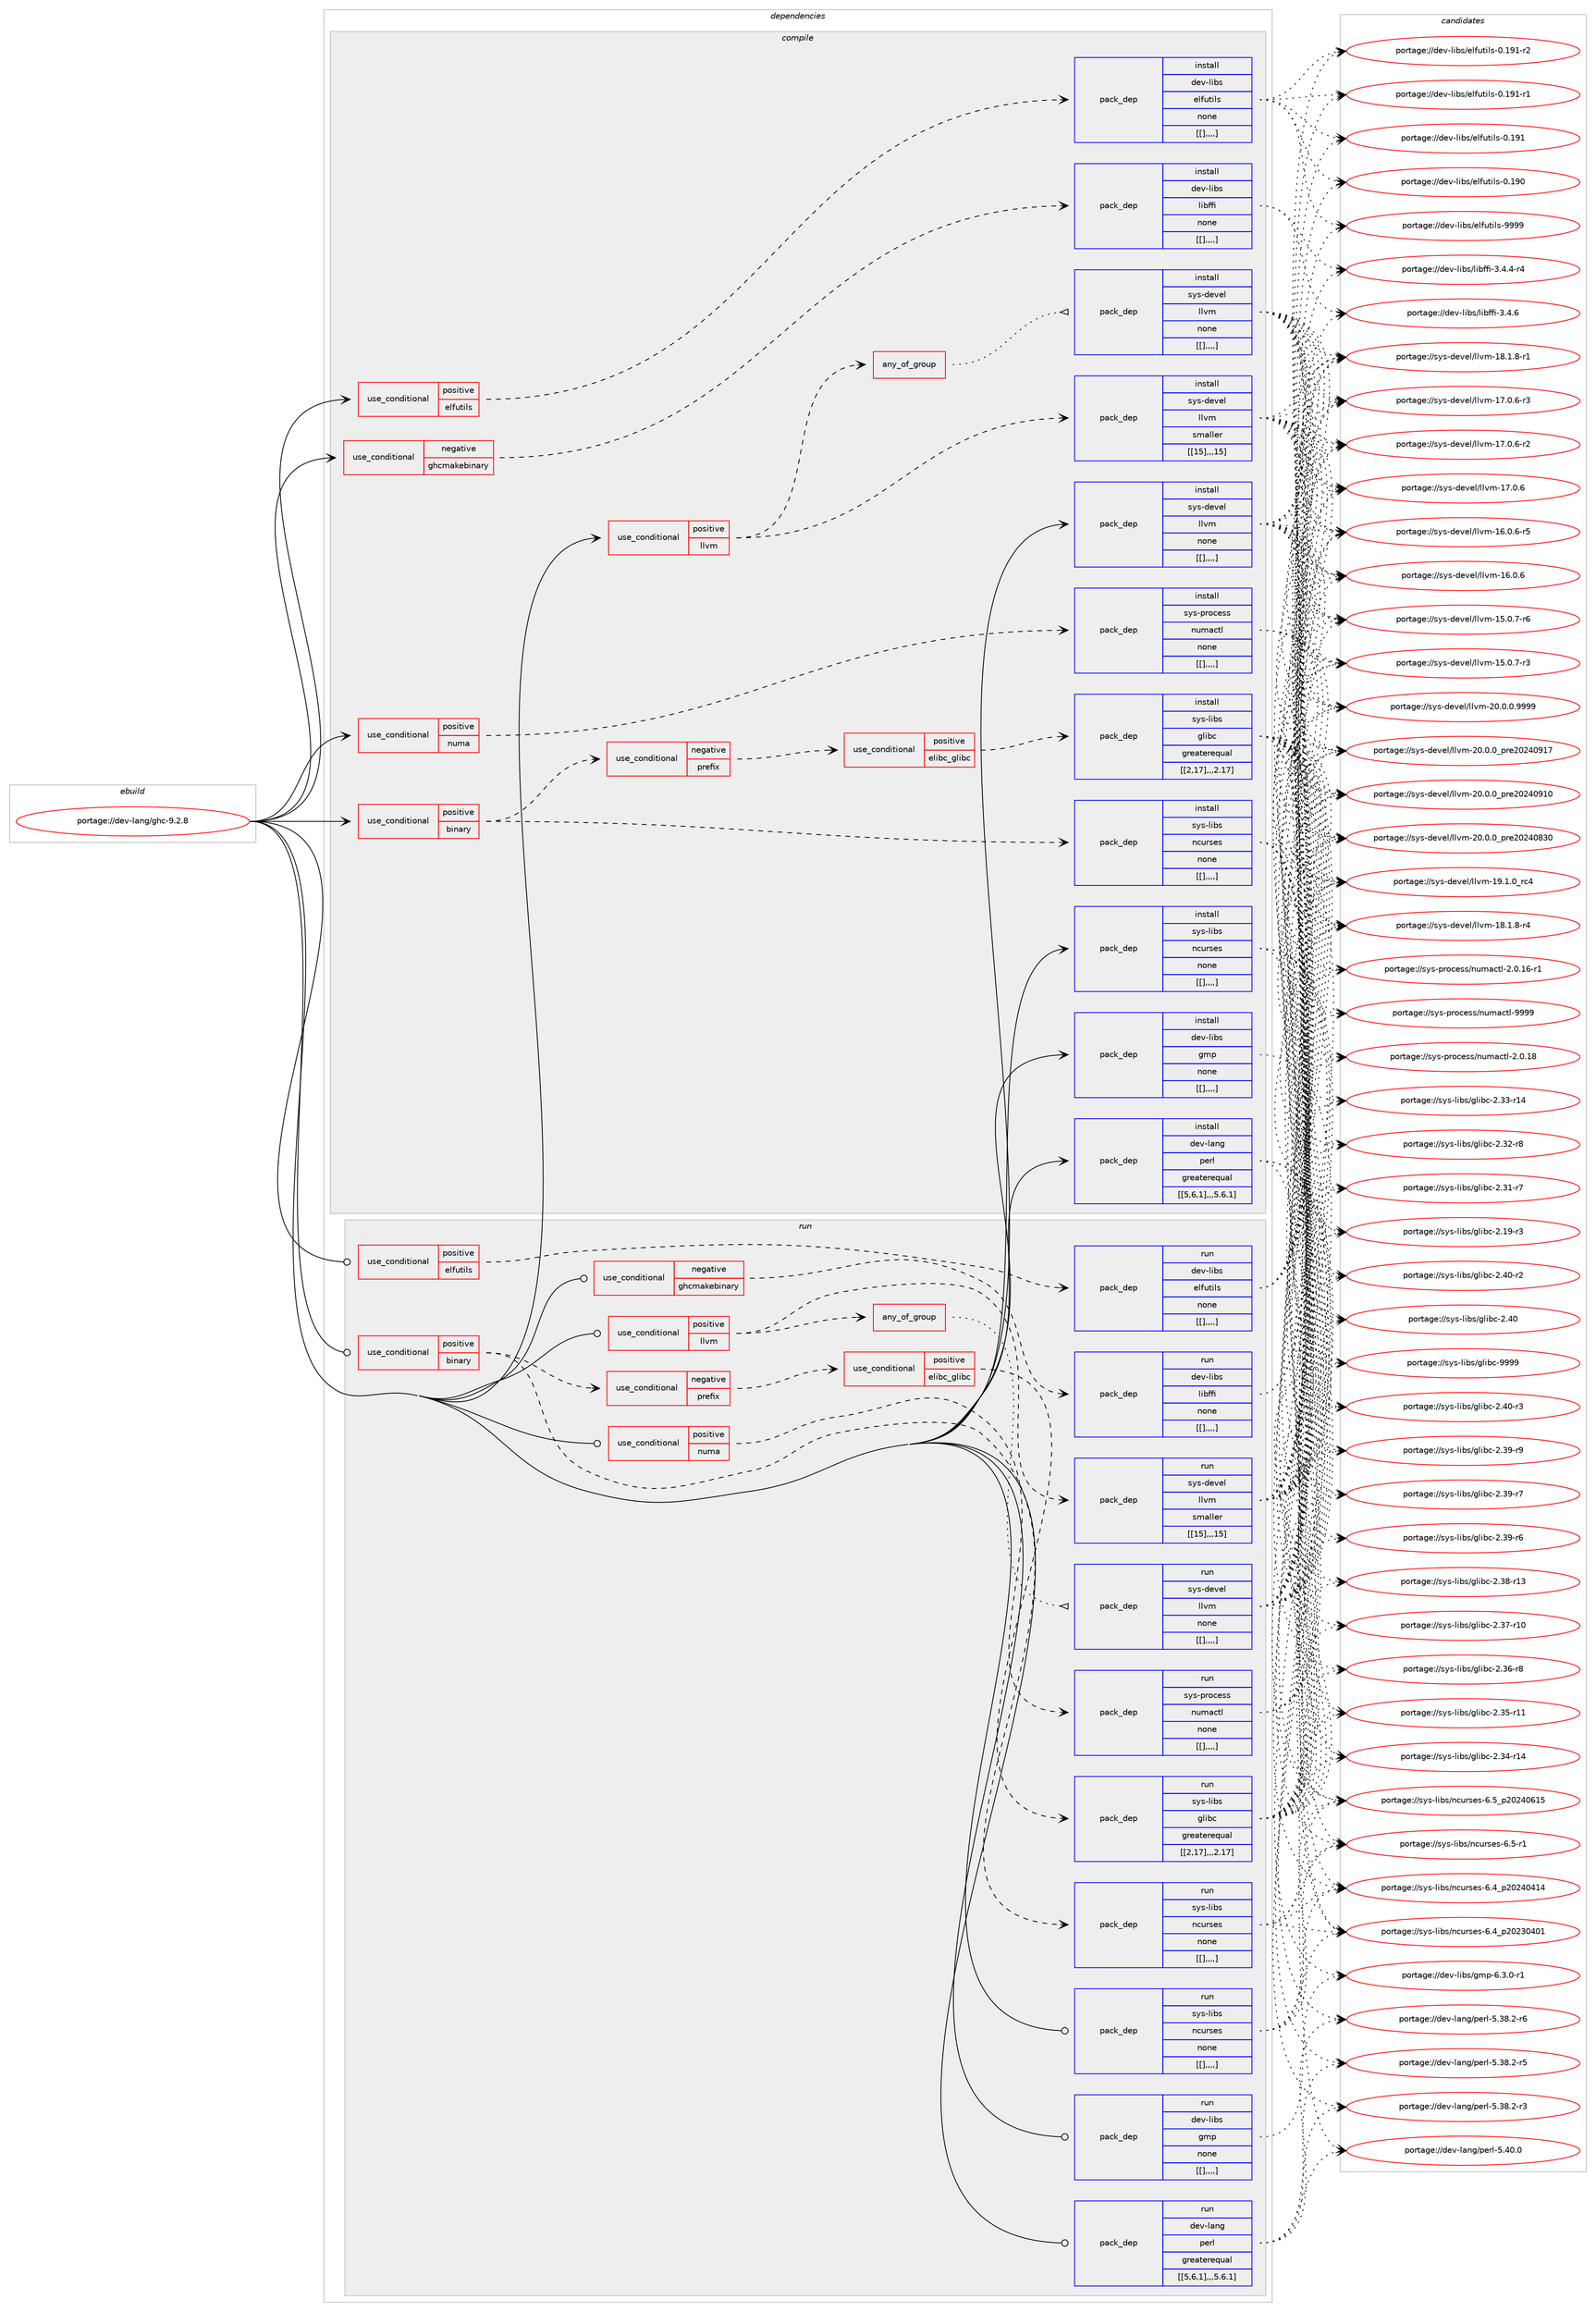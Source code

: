 digraph prolog {

# *************
# Graph options
# *************

newrank=true;
concentrate=true;
compound=true;
graph [rankdir=LR,fontname=Helvetica,fontsize=10,ranksep=1.5];#, ranksep=2.5, nodesep=0.2];
edge  [arrowhead=vee];
node  [fontname=Helvetica,fontsize=10];

# **********
# The ebuild
# **********

subgraph cluster_leftcol {
color=gray;
label=<<i>ebuild</i>>;
id [label="portage://dev-lang/ghc-9.2.8", color=red, width=4, href="../dev-lang/ghc-9.2.8.svg"];
}

# ****************
# The dependencies
# ****************

subgraph cluster_midcol {
color=gray;
label=<<i>dependencies</i>>;
subgraph cluster_compile {
fillcolor="#eeeeee";
style=filled;
label=<<i>compile</i>>;
subgraph cond23325 {
dependency99488 [label=<<TABLE BORDER="0" CELLBORDER="1" CELLSPACING="0" CELLPADDING="4"><TR><TD ROWSPAN="3" CELLPADDING="10">use_conditional</TD></TR><TR><TD>negative</TD></TR><TR><TD>ghcmakebinary</TD></TR></TABLE>>, shape=none, color=red];
subgraph pack75105 {
dependency99489 [label=<<TABLE BORDER="0" CELLBORDER="1" CELLSPACING="0" CELLPADDING="4" WIDTH="220"><TR><TD ROWSPAN="6" CELLPADDING="30">pack_dep</TD></TR><TR><TD WIDTH="110">install</TD></TR><TR><TD>dev-libs</TD></TR><TR><TD>libffi</TD></TR><TR><TD>none</TD></TR><TR><TD>[[],,,,]</TD></TR></TABLE>>, shape=none, color=blue];
}
dependency99488:e -> dependency99489:w [weight=20,style="dashed",arrowhead="vee"];
}
id:e -> dependency99488:w [weight=20,style="solid",arrowhead="vee"];
subgraph cond23326 {
dependency99490 [label=<<TABLE BORDER="0" CELLBORDER="1" CELLSPACING="0" CELLPADDING="4"><TR><TD ROWSPAN="3" CELLPADDING="10">use_conditional</TD></TR><TR><TD>positive</TD></TR><TR><TD>binary</TD></TR></TABLE>>, shape=none, color=red];
subgraph cond23327 {
dependency99491 [label=<<TABLE BORDER="0" CELLBORDER="1" CELLSPACING="0" CELLPADDING="4"><TR><TD ROWSPAN="3" CELLPADDING="10">use_conditional</TD></TR><TR><TD>negative</TD></TR><TR><TD>prefix</TD></TR></TABLE>>, shape=none, color=red];
subgraph cond23328 {
dependency99492 [label=<<TABLE BORDER="0" CELLBORDER="1" CELLSPACING="0" CELLPADDING="4"><TR><TD ROWSPAN="3" CELLPADDING="10">use_conditional</TD></TR><TR><TD>positive</TD></TR><TR><TD>elibc_glibc</TD></TR></TABLE>>, shape=none, color=red];
subgraph pack75106 {
dependency99493 [label=<<TABLE BORDER="0" CELLBORDER="1" CELLSPACING="0" CELLPADDING="4" WIDTH="220"><TR><TD ROWSPAN="6" CELLPADDING="30">pack_dep</TD></TR><TR><TD WIDTH="110">install</TD></TR><TR><TD>sys-libs</TD></TR><TR><TD>glibc</TD></TR><TR><TD>greaterequal</TD></TR><TR><TD>[[2,17],,,2.17]</TD></TR></TABLE>>, shape=none, color=blue];
}
dependency99492:e -> dependency99493:w [weight=20,style="dashed",arrowhead="vee"];
}
dependency99491:e -> dependency99492:w [weight=20,style="dashed",arrowhead="vee"];
}
dependency99490:e -> dependency99491:w [weight=20,style="dashed",arrowhead="vee"];
subgraph pack75107 {
dependency99494 [label=<<TABLE BORDER="0" CELLBORDER="1" CELLSPACING="0" CELLPADDING="4" WIDTH="220"><TR><TD ROWSPAN="6" CELLPADDING="30">pack_dep</TD></TR><TR><TD WIDTH="110">install</TD></TR><TR><TD>sys-libs</TD></TR><TR><TD>ncurses</TD></TR><TR><TD>none</TD></TR><TR><TD>[[],,,,]</TD></TR></TABLE>>, shape=none, color=blue];
}
dependency99490:e -> dependency99494:w [weight=20,style="dashed",arrowhead="vee"];
}
id:e -> dependency99490:w [weight=20,style="solid",arrowhead="vee"];
subgraph cond23329 {
dependency99495 [label=<<TABLE BORDER="0" CELLBORDER="1" CELLSPACING="0" CELLPADDING="4"><TR><TD ROWSPAN="3" CELLPADDING="10">use_conditional</TD></TR><TR><TD>positive</TD></TR><TR><TD>elfutils</TD></TR></TABLE>>, shape=none, color=red];
subgraph pack75108 {
dependency99496 [label=<<TABLE BORDER="0" CELLBORDER="1" CELLSPACING="0" CELLPADDING="4" WIDTH="220"><TR><TD ROWSPAN="6" CELLPADDING="30">pack_dep</TD></TR><TR><TD WIDTH="110">install</TD></TR><TR><TD>dev-libs</TD></TR><TR><TD>elfutils</TD></TR><TR><TD>none</TD></TR><TR><TD>[[],,,,]</TD></TR></TABLE>>, shape=none, color=blue];
}
dependency99495:e -> dependency99496:w [weight=20,style="dashed",arrowhead="vee"];
}
id:e -> dependency99495:w [weight=20,style="solid",arrowhead="vee"];
subgraph cond23330 {
dependency99497 [label=<<TABLE BORDER="0" CELLBORDER="1" CELLSPACING="0" CELLPADDING="4"><TR><TD ROWSPAN="3" CELLPADDING="10">use_conditional</TD></TR><TR><TD>positive</TD></TR><TR><TD>llvm</TD></TR></TABLE>>, shape=none, color=red];
subgraph pack75109 {
dependency99498 [label=<<TABLE BORDER="0" CELLBORDER="1" CELLSPACING="0" CELLPADDING="4" WIDTH="220"><TR><TD ROWSPAN="6" CELLPADDING="30">pack_dep</TD></TR><TR><TD WIDTH="110">install</TD></TR><TR><TD>sys-devel</TD></TR><TR><TD>llvm</TD></TR><TR><TD>smaller</TD></TR><TR><TD>[[15],,,15]</TD></TR></TABLE>>, shape=none, color=blue];
}
dependency99497:e -> dependency99498:w [weight=20,style="dashed",arrowhead="vee"];
subgraph any932 {
dependency99499 [label=<<TABLE BORDER="0" CELLBORDER="1" CELLSPACING="0" CELLPADDING="4"><TR><TD CELLPADDING="10">any_of_group</TD></TR></TABLE>>, shape=none, color=red];subgraph pack75110 {
dependency99500 [label=<<TABLE BORDER="0" CELLBORDER="1" CELLSPACING="0" CELLPADDING="4" WIDTH="220"><TR><TD ROWSPAN="6" CELLPADDING="30">pack_dep</TD></TR><TR><TD WIDTH="110">install</TD></TR><TR><TD>sys-devel</TD></TR><TR><TD>llvm</TD></TR><TR><TD>none</TD></TR><TR><TD>[[],,,,]</TD></TR></TABLE>>, shape=none, color=blue];
}
dependency99499:e -> dependency99500:w [weight=20,style="dotted",arrowhead="oinv"];
}
dependency99497:e -> dependency99499:w [weight=20,style="dashed",arrowhead="vee"];
}
id:e -> dependency99497:w [weight=20,style="solid",arrowhead="vee"];
subgraph cond23331 {
dependency99501 [label=<<TABLE BORDER="0" CELLBORDER="1" CELLSPACING="0" CELLPADDING="4"><TR><TD ROWSPAN="3" CELLPADDING="10">use_conditional</TD></TR><TR><TD>positive</TD></TR><TR><TD>numa</TD></TR></TABLE>>, shape=none, color=red];
subgraph pack75111 {
dependency99502 [label=<<TABLE BORDER="0" CELLBORDER="1" CELLSPACING="0" CELLPADDING="4" WIDTH="220"><TR><TD ROWSPAN="6" CELLPADDING="30">pack_dep</TD></TR><TR><TD WIDTH="110">install</TD></TR><TR><TD>sys-process</TD></TR><TR><TD>numactl</TD></TR><TR><TD>none</TD></TR><TR><TD>[[],,,,]</TD></TR></TABLE>>, shape=none, color=blue];
}
dependency99501:e -> dependency99502:w [weight=20,style="dashed",arrowhead="vee"];
}
id:e -> dependency99501:w [weight=20,style="solid",arrowhead="vee"];
subgraph pack75112 {
dependency99503 [label=<<TABLE BORDER="0" CELLBORDER="1" CELLSPACING="0" CELLPADDING="4" WIDTH="220"><TR><TD ROWSPAN="6" CELLPADDING="30">pack_dep</TD></TR><TR><TD WIDTH="110">install</TD></TR><TR><TD>dev-lang</TD></TR><TR><TD>perl</TD></TR><TR><TD>greaterequal</TD></TR><TR><TD>[[5,6,1],,,5.6.1]</TD></TR></TABLE>>, shape=none, color=blue];
}
id:e -> dependency99503:w [weight=20,style="solid",arrowhead="vee"];
subgraph pack75113 {
dependency99504 [label=<<TABLE BORDER="0" CELLBORDER="1" CELLSPACING="0" CELLPADDING="4" WIDTH="220"><TR><TD ROWSPAN="6" CELLPADDING="30">pack_dep</TD></TR><TR><TD WIDTH="110">install</TD></TR><TR><TD>dev-libs</TD></TR><TR><TD>gmp</TD></TR><TR><TD>none</TD></TR><TR><TD>[[],,,,]</TD></TR></TABLE>>, shape=none, color=blue];
}
id:e -> dependency99504:w [weight=20,style="solid",arrowhead="vee"];
subgraph pack75114 {
dependency99505 [label=<<TABLE BORDER="0" CELLBORDER="1" CELLSPACING="0" CELLPADDING="4" WIDTH="220"><TR><TD ROWSPAN="6" CELLPADDING="30">pack_dep</TD></TR><TR><TD WIDTH="110">install</TD></TR><TR><TD>sys-libs</TD></TR><TR><TD>ncurses</TD></TR><TR><TD>none</TD></TR><TR><TD>[[],,,,]</TD></TR></TABLE>>, shape=none, color=blue];
}
id:e -> dependency99505:w [weight=20,style="solid",arrowhead="vee"];
subgraph pack75115 {
dependency99506 [label=<<TABLE BORDER="0" CELLBORDER="1" CELLSPACING="0" CELLPADDING="4" WIDTH="220"><TR><TD ROWSPAN="6" CELLPADDING="30">pack_dep</TD></TR><TR><TD WIDTH="110">install</TD></TR><TR><TD>sys-devel</TD></TR><TR><TD>llvm</TD></TR><TR><TD>none</TD></TR><TR><TD>[[],,,,]</TD></TR></TABLE>>, shape=none, color=blue];
}
id:e -> dependency99506:w [weight=20,style="solid",arrowhead="vee"];
}
subgraph cluster_compileandrun {
fillcolor="#eeeeee";
style=filled;
label=<<i>compile and run</i>>;
}
subgraph cluster_run {
fillcolor="#eeeeee";
style=filled;
label=<<i>run</i>>;
subgraph cond23332 {
dependency99507 [label=<<TABLE BORDER="0" CELLBORDER="1" CELLSPACING="0" CELLPADDING="4"><TR><TD ROWSPAN="3" CELLPADDING="10">use_conditional</TD></TR><TR><TD>negative</TD></TR><TR><TD>ghcmakebinary</TD></TR></TABLE>>, shape=none, color=red];
subgraph pack75116 {
dependency99508 [label=<<TABLE BORDER="0" CELLBORDER="1" CELLSPACING="0" CELLPADDING="4" WIDTH="220"><TR><TD ROWSPAN="6" CELLPADDING="30">pack_dep</TD></TR><TR><TD WIDTH="110">run</TD></TR><TR><TD>dev-libs</TD></TR><TR><TD>libffi</TD></TR><TR><TD>none</TD></TR><TR><TD>[[],,,,]</TD></TR></TABLE>>, shape=none, color=blue];
}
dependency99507:e -> dependency99508:w [weight=20,style="dashed",arrowhead="vee"];
}
id:e -> dependency99507:w [weight=20,style="solid",arrowhead="odot"];
subgraph cond23333 {
dependency99509 [label=<<TABLE BORDER="0" CELLBORDER="1" CELLSPACING="0" CELLPADDING="4"><TR><TD ROWSPAN="3" CELLPADDING="10">use_conditional</TD></TR><TR><TD>positive</TD></TR><TR><TD>binary</TD></TR></TABLE>>, shape=none, color=red];
subgraph cond23334 {
dependency99510 [label=<<TABLE BORDER="0" CELLBORDER="1" CELLSPACING="0" CELLPADDING="4"><TR><TD ROWSPAN="3" CELLPADDING="10">use_conditional</TD></TR><TR><TD>negative</TD></TR><TR><TD>prefix</TD></TR></TABLE>>, shape=none, color=red];
subgraph cond23335 {
dependency99511 [label=<<TABLE BORDER="0" CELLBORDER="1" CELLSPACING="0" CELLPADDING="4"><TR><TD ROWSPAN="3" CELLPADDING="10">use_conditional</TD></TR><TR><TD>positive</TD></TR><TR><TD>elibc_glibc</TD></TR></TABLE>>, shape=none, color=red];
subgraph pack75117 {
dependency99512 [label=<<TABLE BORDER="0" CELLBORDER="1" CELLSPACING="0" CELLPADDING="4" WIDTH="220"><TR><TD ROWSPAN="6" CELLPADDING="30">pack_dep</TD></TR><TR><TD WIDTH="110">run</TD></TR><TR><TD>sys-libs</TD></TR><TR><TD>glibc</TD></TR><TR><TD>greaterequal</TD></TR><TR><TD>[[2,17],,,2.17]</TD></TR></TABLE>>, shape=none, color=blue];
}
dependency99511:e -> dependency99512:w [weight=20,style="dashed",arrowhead="vee"];
}
dependency99510:e -> dependency99511:w [weight=20,style="dashed",arrowhead="vee"];
}
dependency99509:e -> dependency99510:w [weight=20,style="dashed",arrowhead="vee"];
subgraph pack75118 {
dependency99513 [label=<<TABLE BORDER="0" CELLBORDER="1" CELLSPACING="0" CELLPADDING="4" WIDTH="220"><TR><TD ROWSPAN="6" CELLPADDING="30">pack_dep</TD></TR><TR><TD WIDTH="110">run</TD></TR><TR><TD>sys-libs</TD></TR><TR><TD>ncurses</TD></TR><TR><TD>none</TD></TR><TR><TD>[[],,,,]</TD></TR></TABLE>>, shape=none, color=blue];
}
dependency99509:e -> dependency99513:w [weight=20,style="dashed",arrowhead="vee"];
}
id:e -> dependency99509:w [weight=20,style="solid",arrowhead="odot"];
subgraph cond23336 {
dependency99514 [label=<<TABLE BORDER="0" CELLBORDER="1" CELLSPACING="0" CELLPADDING="4"><TR><TD ROWSPAN="3" CELLPADDING="10">use_conditional</TD></TR><TR><TD>positive</TD></TR><TR><TD>elfutils</TD></TR></TABLE>>, shape=none, color=red];
subgraph pack75119 {
dependency99515 [label=<<TABLE BORDER="0" CELLBORDER="1" CELLSPACING="0" CELLPADDING="4" WIDTH="220"><TR><TD ROWSPAN="6" CELLPADDING="30">pack_dep</TD></TR><TR><TD WIDTH="110">run</TD></TR><TR><TD>dev-libs</TD></TR><TR><TD>elfutils</TD></TR><TR><TD>none</TD></TR><TR><TD>[[],,,,]</TD></TR></TABLE>>, shape=none, color=blue];
}
dependency99514:e -> dependency99515:w [weight=20,style="dashed",arrowhead="vee"];
}
id:e -> dependency99514:w [weight=20,style="solid",arrowhead="odot"];
subgraph cond23337 {
dependency99516 [label=<<TABLE BORDER="0" CELLBORDER="1" CELLSPACING="0" CELLPADDING="4"><TR><TD ROWSPAN="3" CELLPADDING="10">use_conditional</TD></TR><TR><TD>positive</TD></TR><TR><TD>llvm</TD></TR></TABLE>>, shape=none, color=red];
subgraph pack75120 {
dependency99517 [label=<<TABLE BORDER="0" CELLBORDER="1" CELLSPACING="0" CELLPADDING="4" WIDTH="220"><TR><TD ROWSPAN="6" CELLPADDING="30">pack_dep</TD></TR><TR><TD WIDTH="110">run</TD></TR><TR><TD>sys-devel</TD></TR><TR><TD>llvm</TD></TR><TR><TD>smaller</TD></TR><TR><TD>[[15],,,15]</TD></TR></TABLE>>, shape=none, color=blue];
}
dependency99516:e -> dependency99517:w [weight=20,style="dashed",arrowhead="vee"];
subgraph any933 {
dependency99518 [label=<<TABLE BORDER="0" CELLBORDER="1" CELLSPACING="0" CELLPADDING="4"><TR><TD CELLPADDING="10">any_of_group</TD></TR></TABLE>>, shape=none, color=red];subgraph pack75121 {
dependency99519 [label=<<TABLE BORDER="0" CELLBORDER="1" CELLSPACING="0" CELLPADDING="4" WIDTH="220"><TR><TD ROWSPAN="6" CELLPADDING="30">pack_dep</TD></TR><TR><TD WIDTH="110">run</TD></TR><TR><TD>sys-devel</TD></TR><TR><TD>llvm</TD></TR><TR><TD>none</TD></TR><TR><TD>[[],,,,]</TD></TR></TABLE>>, shape=none, color=blue];
}
dependency99518:e -> dependency99519:w [weight=20,style="dotted",arrowhead="oinv"];
}
dependency99516:e -> dependency99518:w [weight=20,style="dashed",arrowhead="vee"];
}
id:e -> dependency99516:w [weight=20,style="solid",arrowhead="odot"];
subgraph cond23338 {
dependency99520 [label=<<TABLE BORDER="0" CELLBORDER="1" CELLSPACING="0" CELLPADDING="4"><TR><TD ROWSPAN="3" CELLPADDING="10">use_conditional</TD></TR><TR><TD>positive</TD></TR><TR><TD>numa</TD></TR></TABLE>>, shape=none, color=red];
subgraph pack75122 {
dependency99521 [label=<<TABLE BORDER="0" CELLBORDER="1" CELLSPACING="0" CELLPADDING="4" WIDTH="220"><TR><TD ROWSPAN="6" CELLPADDING="30">pack_dep</TD></TR><TR><TD WIDTH="110">run</TD></TR><TR><TD>sys-process</TD></TR><TR><TD>numactl</TD></TR><TR><TD>none</TD></TR><TR><TD>[[],,,,]</TD></TR></TABLE>>, shape=none, color=blue];
}
dependency99520:e -> dependency99521:w [weight=20,style="dashed",arrowhead="vee"];
}
id:e -> dependency99520:w [weight=20,style="solid",arrowhead="odot"];
subgraph pack75123 {
dependency99522 [label=<<TABLE BORDER="0" CELLBORDER="1" CELLSPACING="0" CELLPADDING="4" WIDTH="220"><TR><TD ROWSPAN="6" CELLPADDING="30">pack_dep</TD></TR><TR><TD WIDTH="110">run</TD></TR><TR><TD>dev-lang</TD></TR><TR><TD>perl</TD></TR><TR><TD>greaterequal</TD></TR><TR><TD>[[5,6,1],,,5.6.1]</TD></TR></TABLE>>, shape=none, color=blue];
}
id:e -> dependency99522:w [weight=20,style="solid",arrowhead="odot"];
subgraph pack75124 {
dependency99523 [label=<<TABLE BORDER="0" CELLBORDER="1" CELLSPACING="0" CELLPADDING="4" WIDTH="220"><TR><TD ROWSPAN="6" CELLPADDING="30">pack_dep</TD></TR><TR><TD WIDTH="110">run</TD></TR><TR><TD>dev-libs</TD></TR><TR><TD>gmp</TD></TR><TR><TD>none</TD></TR><TR><TD>[[],,,,]</TD></TR></TABLE>>, shape=none, color=blue];
}
id:e -> dependency99523:w [weight=20,style="solid",arrowhead="odot"];
subgraph pack75125 {
dependency99524 [label=<<TABLE BORDER="0" CELLBORDER="1" CELLSPACING="0" CELLPADDING="4" WIDTH="220"><TR><TD ROWSPAN="6" CELLPADDING="30">pack_dep</TD></TR><TR><TD WIDTH="110">run</TD></TR><TR><TD>sys-libs</TD></TR><TR><TD>ncurses</TD></TR><TR><TD>none</TD></TR><TR><TD>[[],,,,]</TD></TR></TABLE>>, shape=none, color=blue];
}
id:e -> dependency99524:w [weight=20,style="solid",arrowhead="odot"];
}
}

# **************
# The candidates
# **************

subgraph cluster_choices {
rank=same;
color=gray;
label=<<i>candidates</i>>;

subgraph choice75105 {
color=black;
nodesep=1;
choice10010111845108105981154710810598102102105455146524654 [label="portage://dev-libs/libffi-3.4.6", color=red, width=4,href="../dev-libs/libffi-3.4.6.svg"];
choice100101118451081059811547108105981021021054551465246524511452 [label="portage://dev-libs/libffi-3.4.4-r4", color=red, width=4,href="../dev-libs/libffi-3.4.4-r4.svg"];
dependency99489:e -> choice10010111845108105981154710810598102102105455146524654:w [style=dotted,weight="100"];
dependency99489:e -> choice100101118451081059811547108105981021021054551465246524511452:w [style=dotted,weight="100"];
}
subgraph choice75106 {
color=black;
nodesep=1;
choice11512111545108105981154710310810598994557575757 [label="portage://sys-libs/glibc-9999", color=red, width=4,href="../sys-libs/glibc-9999.svg"];
choice115121115451081059811547103108105989945504652484511451 [label="portage://sys-libs/glibc-2.40-r3", color=red, width=4,href="../sys-libs/glibc-2.40-r3.svg"];
choice115121115451081059811547103108105989945504652484511450 [label="portage://sys-libs/glibc-2.40-r2", color=red, width=4,href="../sys-libs/glibc-2.40-r2.svg"];
choice11512111545108105981154710310810598994550465248 [label="portage://sys-libs/glibc-2.40", color=red, width=4,href="../sys-libs/glibc-2.40.svg"];
choice115121115451081059811547103108105989945504651574511457 [label="portage://sys-libs/glibc-2.39-r9", color=red, width=4,href="../sys-libs/glibc-2.39-r9.svg"];
choice115121115451081059811547103108105989945504651574511455 [label="portage://sys-libs/glibc-2.39-r7", color=red, width=4,href="../sys-libs/glibc-2.39-r7.svg"];
choice115121115451081059811547103108105989945504651574511454 [label="portage://sys-libs/glibc-2.39-r6", color=red, width=4,href="../sys-libs/glibc-2.39-r6.svg"];
choice11512111545108105981154710310810598994550465156451144951 [label="portage://sys-libs/glibc-2.38-r13", color=red, width=4,href="../sys-libs/glibc-2.38-r13.svg"];
choice11512111545108105981154710310810598994550465155451144948 [label="portage://sys-libs/glibc-2.37-r10", color=red, width=4,href="../sys-libs/glibc-2.37-r10.svg"];
choice115121115451081059811547103108105989945504651544511456 [label="portage://sys-libs/glibc-2.36-r8", color=red, width=4,href="../sys-libs/glibc-2.36-r8.svg"];
choice11512111545108105981154710310810598994550465153451144949 [label="portage://sys-libs/glibc-2.35-r11", color=red, width=4,href="../sys-libs/glibc-2.35-r11.svg"];
choice11512111545108105981154710310810598994550465152451144952 [label="portage://sys-libs/glibc-2.34-r14", color=red, width=4,href="../sys-libs/glibc-2.34-r14.svg"];
choice11512111545108105981154710310810598994550465151451144952 [label="portage://sys-libs/glibc-2.33-r14", color=red, width=4,href="../sys-libs/glibc-2.33-r14.svg"];
choice115121115451081059811547103108105989945504651504511456 [label="portage://sys-libs/glibc-2.32-r8", color=red, width=4,href="../sys-libs/glibc-2.32-r8.svg"];
choice115121115451081059811547103108105989945504651494511455 [label="portage://sys-libs/glibc-2.31-r7", color=red, width=4,href="../sys-libs/glibc-2.31-r7.svg"];
choice115121115451081059811547103108105989945504649574511451 [label="portage://sys-libs/glibc-2.19-r3", color=red, width=4,href="../sys-libs/glibc-2.19-r3.svg"];
dependency99493:e -> choice11512111545108105981154710310810598994557575757:w [style=dotted,weight="100"];
dependency99493:e -> choice115121115451081059811547103108105989945504652484511451:w [style=dotted,weight="100"];
dependency99493:e -> choice115121115451081059811547103108105989945504652484511450:w [style=dotted,weight="100"];
dependency99493:e -> choice11512111545108105981154710310810598994550465248:w [style=dotted,weight="100"];
dependency99493:e -> choice115121115451081059811547103108105989945504651574511457:w [style=dotted,weight="100"];
dependency99493:e -> choice115121115451081059811547103108105989945504651574511455:w [style=dotted,weight="100"];
dependency99493:e -> choice115121115451081059811547103108105989945504651574511454:w [style=dotted,weight="100"];
dependency99493:e -> choice11512111545108105981154710310810598994550465156451144951:w [style=dotted,weight="100"];
dependency99493:e -> choice11512111545108105981154710310810598994550465155451144948:w [style=dotted,weight="100"];
dependency99493:e -> choice115121115451081059811547103108105989945504651544511456:w [style=dotted,weight="100"];
dependency99493:e -> choice11512111545108105981154710310810598994550465153451144949:w [style=dotted,weight="100"];
dependency99493:e -> choice11512111545108105981154710310810598994550465152451144952:w [style=dotted,weight="100"];
dependency99493:e -> choice11512111545108105981154710310810598994550465151451144952:w [style=dotted,weight="100"];
dependency99493:e -> choice115121115451081059811547103108105989945504651504511456:w [style=dotted,weight="100"];
dependency99493:e -> choice115121115451081059811547103108105989945504651494511455:w [style=dotted,weight="100"];
dependency99493:e -> choice115121115451081059811547103108105989945504649574511451:w [style=dotted,weight="100"];
}
subgraph choice75107 {
color=black;
nodesep=1;
choice1151211154510810598115471109911711411510111545544653951125048505248544953 [label="portage://sys-libs/ncurses-6.5_p20240615", color=red, width=4,href="../sys-libs/ncurses-6.5_p20240615.svg"];
choice11512111545108105981154711099117114115101115455446534511449 [label="portage://sys-libs/ncurses-6.5-r1", color=red, width=4,href="../sys-libs/ncurses-6.5-r1.svg"];
choice1151211154510810598115471109911711411510111545544652951125048505248524952 [label="portage://sys-libs/ncurses-6.4_p20240414", color=red, width=4,href="../sys-libs/ncurses-6.4_p20240414.svg"];
choice1151211154510810598115471109911711411510111545544652951125048505148524849 [label="portage://sys-libs/ncurses-6.4_p20230401", color=red, width=4,href="../sys-libs/ncurses-6.4_p20230401.svg"];
dependency99494:e -> choice1151211154510810598115471109911711411510111545544653951125048505248544953:w [style=dotted,weight="100"];
dependency99494:e -> choice11512111545108105981154711099117114115101115455446534511449:w [style=dotted,weight="100"];
dependency99494:e -> choice1151211154510810598115471109911711411510111545544652951125048505248524952:w [style=dotted,weight="100"];
dependency99494:e -> choice1151211154510810598115471109911711411510111545544652951125048505148524849:w [style=dotted,weight="100"];
}
subgraph choice75108 {
color=black;
nodesep=1;
choice1001011184510810598115471011081021171161051081154557575757 [label="portage://dev-libs/elfutils-9999", color=red, width=4,href="../dev-libs/elfutils-9999.svg"];
choice1001011184510810598115471011081021171161051081154548464957494511450 [label="portage://dev-libs/elfutils-0.191-r2", color=red, width=4,href="../dev-libs/elfutils-0.191-r2.svg"];
choice1001011184510810598115471011081021171161051081154548464957494511449 [label="portage://dev-libs/elfutils-0.191-r1", color=red, width=4,href="../dev-libs/elfutils-0.191-r1.svg"];
choice100101118451081059811547101108102117116105108115454846495749 [label="portage://dev-libs/elfutils-0.191", color=red, width=4,href="../dev-libs/elfutils-0.191.svg"];
choice100101118451081059811547101108102117116105108115454846495748 [label="portage://dev-libs/elfutils-0.190", color=red, width=4,href="../dev-libs/elfutils-0.190.svg"];
dependency99496:e -> choice1001011184510810598115471011081021171161051081154557575757:w [style=dotted,weight="100"];
dependency99496:e -> choice1001011184510810598115471011081021171161051081154548464957494511450:w [style=dotted,weight="100"];
dependency99496:e -> choice1001011184510810598115471011081021171161051081154548464957494511449:w [style=dotted,weight="100"];
dependency99496:e -> choice100101118451081059811547101108102117116105108115454846495749:w [style=dotted,weight="100"];
dependency99496:e -> choice100101118451081059811547101108102117116105108115454846495748:w [style=dotted,weight="100"];
}
subgraph choice75109 {
color=black;
nodesep=1;
choice1151211154510010111810110847108108118109455048464846484657575757 [label="portage://sys-devel/llvm-20.0.0.9999", color=red, width=4,href="../sys-devel/llvm-20.0.0.9999.svg"];
choice115121115451001011181011084710810811810945504846484648951121141015048505248574955 [label="portage://sys-devel/llvm-20.0.0_pre20240917", color=red, width=4,href="../sys-devel/llvm-20.0.0_pre20240917.svg"];
choice115121115451001011181011084710810811810945504846484648951121141015048505248574948 [label="portage://sys-devel/llvm-20.0.0_pre20240910", color=red, width=4,href="../sys-devel/llvm-20.0.0_pre20240910.svg"];
choice115121115451001011181011084710810811810945504846484648951121141015048505248565148 [label="portage://sys-devel/llvm-20.0.0_pre20240830", color=red, width=4,href="../sys-devel/llvm-20.0.0_pre20240830.svg"];
choice115121115451001011181011084710810811810945495746494648951149952 [label="portage://sys-devel/llvm-19.1.0_rc4", color=red, width=4,href="../sys-devel/llvm-19.1.0_rc4.svg"];
choice1151211154510010111810110847108108118109454956464946564511452 [label="portage://sys-devel/llvm-18.1.8-r4", color=red, width=4,href="../sys-devel/llvm-18.1.8-r4.svg"];
choice1151211154510010111810110847108108118109454956464946564511449 [label="portage://sys-devel/llvm-18.1.8-r1", color=red, width=4,href="../sys-devel/llvm-18.1.8-r1.svg"];
choice1151211154510010111810110847108108118109454955464846544511451 [label="portage://sys-devel/llvm-17.0.6-r3", color=red, width=4,href="../sys-devel/llvm-17.0.6-r3.svg"];
choice1151211154510010111810110847108108118109454955464846544511450 [label="portage://sys-devel/llvm-17.0.6-r2", color=red, width=4,href="../sys-devel/llvm-17.0.6-r2.svg"];
choice115121115451001011181011084710810811810945495546484654 [label="portage://sys-devel/llvm-17.0.6", color=red, width=4,href="../sys-devel/llvm-17.0.6.svg"];
choice1151211154510010111810110847108108118109454954464846544511453 [label="portage://sys-devel/llvm-16.0.6-r5", color=red, width=4,href="../sys-devel/llvm-16.0.6-r5.svg"];
choice115121115451001011181011084710810811810945495446484654 [label="portage://sys-devel/llvm-16.0.6", color=red, width=4,href="../sys-devel/llvm-16.0.6.svg"];
choice1151211154510010111810110847108108118109454953464846554511454 [label="portage://sys-devel/llvm-15.0.7-r6", color=red, width=4,href="../sys-devel/llvm-15.0.7-r6.svg"];
choice1151211154510010111810110847108108118109454953464846554511451 [label="portage://sys-devel/llvm-15.0.7-r3", color=red, width=4,href="../sys-devel/llvm-15.0.7-r3.svg"];
dependency99498:e -> choice1151211154510010111810110847108108118109455048464846484657575757:w [style=dotted,weight="100"];
dependency99498:e -> choice115121115451001011181011084710810811810945504846484648951121141015048505248574955:w [style=dotted,weight="100"];
dependency99498:e -> choice115121115451001011181011084710810811810945504846484648951121141015048505248574948:w [style=dotted,weight="100"];
dependency99498:e -> choice115121115451001011181011084710810811810945504846484648951121141015048505248565148:w [style=dotted,weight="100"];
dependency99498:e -> choice115121115451001011181011084710810811810945495746494648951149952:w [style=dotted,weight="100"];
dependency99498:e -> choice1151211154510010111810110847108108118109454956464946564511452:w [style=dotted,weight="100"];
dependency99498:e -> choice1151211154510010111810110847108108118109454956464946564511449:w [style=dotted,weight="100"];
dependency99498:e -> choice1151211154510010111810110847108108118109454955464846544511451:w [style=dotted,weight="100"];
dependency99498:e -> choice1151211154510010111810110847108108118109454955464846544511450:w [style=dotted,weight="100"];
dependency99498:e -> choice115121115451001011181011084710810811810945495546484654:w [style=dotted,weight="100"];
dependency99498:e -> choice1151211154510010111810110847108108118109454954464846544511453:w [style=dotted,weight="100"];
dependency99498:e -> choice115121115451001011181011084710810811810945495446484654:w [style=dotted,weight="100"];
dependency99498:e -> choice1151211154510010111810110847108108118109454953464846554511454:w [style=dotted,weight="100"];
dependency99498:e -> choice1151211154510010111810110847108108118109454953464846554511451:w [style=dotted,weight="100"];
}
subgraph choice75110 {
color=black;
nodesep=1;
choice1151211154510010111810110847108108118109455048464846484657575757 [label="portage://sys-devel/llvm-20.0.0.9999", color=red, width=4,href="../sys-devel/llvm-20.0.0.9999.svg"];
choice115121115451001011181011084710810811810945504846484648951121141015048505248574955 [label="portage://sys-devel/llvm-20.0.0_pre20240917", color=red, width=4,href="../sys-devel/llvm-20.0.0_pre20240917.svg"];
choice115121115451001011181011084710810811810945504846484648951121141015048505248574948 [label="portage://sys-devel/llvm-20.0.0_pre20240910", color=red, width=4,href="../sys-devel/llvm-20.0.0_pre20240910.svg"];
choice115121115451001011181011084710810811810945504846484648951121141015048505248565148 [label="portage://sys-devel/llvm-20.0.0_pre20240830", color=red, width=4,href="../sys-devel/llvm-20.0.0_pre20240830.svg"];
choice115121115451001011181011084710810811810945495746494648951149952 [label="portage://sys-devel/llvm-19.1.0_rc4", color=red, width=4,href="../sys-devel/llvm-19.1.0_rc4.svg"];
choice1151211154510010111810110847108108118109454956464946564511452 [label="portage://sys-devel/llvm-18.1.8-r4", color=red, width=4,href="../sys-devel/llvm-18.1.8-r4.svg"];
choice1151211154510010111810110847108108118109454956464946564511449 [label="portage://sys-devel/llvm-18.1.8-r1", color=red, width=4,href="../sys-devel/llvm-18.1.8-r1.svg"];
choice1151211154510010111810110847108108118109454955464846544511451 [label="portage://sys-devel/llvm-17.0.6-r3", color=red, width=4,href="../sys-devel/llvm-17.0.6-r3.svg"];
choice1151211154510010111810110847108108118109454955464846544511450 [label="portage://sys-devel/llvm-17.0.6-r2", color=red, width=4,href="../sys-devel/llvm-17.0.6-r2.svg"];
choice115121115451001011181011084710810811810945495546484654 [label="portage://sys-devel/llvm-17.0.6", color=red, width=4,href="../sys-devel/llvm-17.0.6.svg"];
choice1151211154510010111810110847108108118109454954464846544511453 [label="portage://sys-devel/llvm-16.0.6-r5", color=red, width=4,href="../sys-devel/llvm-16.0.6-r5.svg"];
choice115121115451001011181011084710810811810945495446484654 [label="portage://sys-devel/llvm-16.0.6", color=red, width=4,href="../sys-devel/llvm-16.0.6.svg"];
choice1151211154510010111810110847108108118109454953464846554511454 [label="portage://sys-devel/llvm-15.0.7-r6", color=red, width=4,href="../sys-devel/llvm-15.0.7-r6.svg"];
choice1151211154510010111810110847108108118109454953464846554511451 [label="portage://sys-devel/llvm-15.0.7-r3", color=red, width=4,href="../sys-devel/llvm-15.0.7-r3.svg"];
dependency99500:e -> choice1151211154510010111810110847108108118109455048464846484657575757:w [style=dotted,weight="100"];
dependency99500:e -> choice115121115451001011181011084710810811810945504846484648951121141015048505248574955:w [style=dotted,weight="100"];
dependency99500:e -> choice115121115451001011181011084710810811810945504846484648951121141015048505248574948:w [style=dotted,weight="100"];
dependency99500:e -> choice115121115451001011181011084710810811810945504846484648951121141015048505248565148:w [style=dotted,weight="100"];
dependency99500:e -> choice115121115451001011181011084710810811810945495746494648951149952:w [style=dotted,weight="100"];
dependency99500:e -> choice1151211154510010111810110847108108118109454956464946564511452:w [style=dotted,weight="100"];
dependency99500:e -> choice1151211154510010111810110847108108118109454956464946564511449:w [style=dotted,weight="100"];
dependency99500:e -> choice1151211154510010111810110847108108118109454955464846544511451:w [style=dotted,weight="100"];
dependency99500:e -> choice1151211154510010111810110847108108118109454955464846544511450:w [style=dotted,weight="100"];
dependency99500:e -> choice115121115451001011181011084710810811810945495546484654:w [style=dotted,weight="100"];
dependency99500:e -> choice1151211154510010111810110847108108118109454954464846544511453:w [style=dotted,weight="100"];
dependency99500:e -> choice115121115451001011181011084710810811810945495446484654:w [style=dotted,weight="100"];
dependency99500:e -> choice1151211154510010111810110847108108118109454953464846554511454:w [style=dotted,weight="100"];
dependency99500:e -> choice1151211154510010111810110847108108118109454953464846554511451:w [style=dotted,weight="100"];
}
subgraph choice75111 {
color=black;
nodesep=1;
choice11512111545112114111991011151154711011710997991161084557575757 [label="portage://sys-process/numactl-9999", color=red, width=4,href="../sys-process/numactl-9999.svg"];
choice115121115451121141119910111511547110117109979911610845504648464956 [label="portage://sys-process/numactl-2.0.18", color=red, width=4,href="../sys-process/numactl-2.0.18.svg"];
choice1151211154511211411199101115115471101171099799116108455046484649544511449 [label="portage://sys-process/numactl-2.0.16-r1", color=red, width=4,href="../sys-process/numactl-2.0.16-r1.svg"];
dependency99502:e -> choice11512111545112114111991011151154711011710997991161084557575757:w [style=dotted,weight="100"];
dependency99502:e -> choice115121115451121141119910111511547110117109979911610845504648464956:w [style=dotted,weight="100"];
dependency99502:e -> choice1151211154511211411199101115115471101171099799116108455046484649544511449:w [style=dotted,weight="100"];
}
subgraph choice75112 {
color=black;
nodesep=1;
choice10010111845108971101034711210111410845534652484648 [label="portage://dev-lang/perl-5.40.0", color=red, width=4,href="../dev-lang/perl-5.40.0.svg"];
choice100101118451089711010347112101114108455346515646504511454 [label="portage://dev-lang/perl-5.38.2-r6", color=red, width=4,href="../dev-lang/perl-5.38.2-r6.svg"];
choice100101118451089711010347112101114108455346515646504511453 [label="portage://dev-lang/perl-5.38.2-r5", color=red, width=4,href="../dev-lang/perl-5.38.2-r5.svg"];
choice100101118451089711010347112101114108455346515646504511451 [label="portage://dev-lang/perl-5.38.2-r3", color=red, width=4,href="../dev-lang/perl-5.38.2-r3.svg"];
dependency99503:e -> choice10010111845108971101034711210111410845534652484648:w [style=dotted,weight="100"];
dependency99503:e -> choice100101118451089711010347112101114108455346515646504511454:w [style=dotted,weight="100"];
dependency99503:e -> choice100101118451089711010347112101114108455346515646504511453:w [style=dotted,weight="100"];
dependency99503:e -> choice100101118451089711010347112101114108455346515646504511451:w [style=dotted,weight="100"];
}
subgraph choice75113 {
color=black;
nodesep=1;
choice1001011184510810598115471031091124554465146484511449 [label="portage://dev-libs/gmp-6.3.0-r1", color=red, width=4,href="../dev-libs/gmp-6.3.0-r1.svg"];
dependency99504:e -> choice1001011184510810598115471031091124554465146484511449:w [style=dotted,weight="100"];
}
subgraph choice75114 {
color=black;
nodesep=1;
choice1151211154510810598115471109911711411510111545544653951125048505248544953 [label="portage://sys-libs/ncurses-6.5_p20240615", color=red, width=4,href="../sys-libs/ncurses-6.5_p20240615.svg"];
choice11512111545108105981154711099117114115101115455446534511449 [label="portage://sys-libs/ncurses-6.5-r1", color=red, width=4,href="../sys-libs/ncurses-6.5-r1.svg"];
choice1151211154510810598115471109911711411510111545544652951125048505248524952 [label="portage://sys-libs/ncurses-6.4_p20240414", color=red, width=4,href="../sys-libs/ncurses-6.4_p20240414.svg"];
choice1151211154510810598115471109911711411510111545544652951125048505148524849 [label="portage://sys-libs/ncurses-6.4_p20230401", color=red, width=4,href="../sys-libs/ncurses-6.4_p20230401.svg"];
dependency99505:e -> choice1151211154510810598115471109911711411510111545544653951125048505248544953:w [style=dotted,weight="100"];
dependency99505:e -> choice11512111545108105981154711099117114115101115455446534511449:w [style=dotted,weight="100"];
dependency99505:e -> choice1151211154510810598115471109911711411510111545544652951125048505248524952:w [style=dotted,weight="100"];
dependency99505:e -> choice1151211154510810598115471109911711411510111545544652951125048505148524849:w [style=dotted,weight="100"];
}
subgraph choice75115 {
color=black;
nodesep=1;
choice1151211154510010111810110847108108118109455048464846484657575757 [label="portage://sys-devel/llvm-20.0.0.9999", color=red, width=4,href="../sys-devel/llvm-20.0.0.9999.svg"];
choice115121115451001011181011084710810811810945504846484648951121141015048505248574955 [label="portage://sys-devel/llvm-20.0.0_pre20240917", color=red, width=4,href="../sys-devel/llvm-20.0.0_pre20240917.svg"];
choice115121115451001011181011084710810811810945504846484648951121141015048505248574948 [label="portage://sys-devel/llvm-20.0.0_pre20240910", color=red, width=4,href="../sys-devel/llvm-20.0.0_pre20240910.svg"];
choice115121115451001011181011084710810811810945504846484648951121141015048505248565148 [label="portage://sys-devel/llvm-20.0.0_pre20240830", color=red, width=4,href="../sys-devel/llvm-20.0.0_pre20240830.svg"];
choice115121115451001011181011084710810811810945495746494648951149952 [label="portage://sys-devel/llvm-19.1.0_rc4", color=red, width=4,href="../sys-devel/llvm-19.1.0_rc4.svg"];
choice1151211154510010111810110847108108118109454956464946564511452 [label="portage://sys-devel/llvm-18.1.8-r4", color=red, width=4,href="../sys-devel/llvm-18.1.8-r4.svg"];
choice1151211154510010111810110847108108118109454956464946564511449 [label="portage://sys-devel/llvm-18.1.8-r1", color=red, width=4,href="../sys-devel/llvm-18.1.8-r1.svg"];
choice1151211154510010111810110847108108118109454955464846544511451 [label="portage://sys-devel/llvm-17.0.6-r3", color=red, width=4,href="../sys-devel/llvm-17.0.6-r3.svg"];
choice1151211154510010111810110847108108118109454955464846544511450 [label="portage://sys-devel/llvm-17.0.6-r2", color=red, width=4,href="../sys-devel/llvm-17.0.6-r2.svg"];
choice115121115451001011181011084710810811810945495546484654 [label="portage://sys-devel/llvm-17.0.6", color=red, width=4,href="../sys-devel/llvm-17.0.6.svg"];
choice1151211154510010111810110847108108118109454954464846544511453 [label="portage://sys-devel/llvm-16.0.6-r5", color=red, width=4,href="../sys-devel/llvm-16.0.6-r5.svg"];
choice115121115451001011181011084710810811810945495446484654 [label="portage://sys-devel/llvm-16.0.6", color=red, width=4,href="../sys-devel/llvm-16.0.6.svg"];
choice1151211154510010111810110847108108118109454953464846554511454 [label="portage://sys-devel/llvm-15.0.7-r6", color=red, width=4,href="../sys-devel/llvm-15.0.7-r6.svg"];
choice1151211154510010111810110847108108118109454953464846554511451 [label="portage://sys-devel/llvm-15.0.7-r3", color=red, width=4,href="../sys-devel/llvm-15.0.7-r3.svg"];
dependency99506:e -> choice1151211154510010111810110847108108118109455048464846484657575757:w [style=dotted,weight="100"];
dependency99506:e -> choice115121115451001011181011084710810811810945504846484648951121141015048505248574955:w [style=dotted,weight="100"];
dependency99506:e -> choice115121115451001011181011084710810811810945504846484648951121141015048505248574948:w [style=dotted,weight="100"];
dependency99506:e -> choice115121115451001011181011084710810811810945504846484648951121141015048505248565148:w [style=dotted,weight="100"];
dependency99506:e -> choice115121115451001011181011084710810811810945495746494648951149952:w [style=dotted,weight="100"];
dependency99506:e -> choice1151211154510010111810110847108108118109454956464946564511452:w [style=dotted,weight="100"];
dependency99506:e -> choice1151211154510010111810110847108108118109454956464946564511449:w [style=dotted,weight="100"];
dependency99506:e -> choice1151211154510010111810110847108108118109454955464846544511451:w [style=dotted,weight="100"];
dependency99506:e -> choice1151211154510010111810110847108108118109454955464846544511450:w [style=dotted,weight="100"];
dependency99506:e -> choice115121115451001011181011084710810811810945495546484654:w [style=dotted,weight="100"];
dependency99506:e -> choice1151211154510010111810110847108108118109454954464846544511453:w [style=dotted,weight="100"];
dependency99506:e -> choice115121115451001011181011084710810811810945495446484654:w [style=dotted,weight="100"];
dependency99506:e -> choice1151211154510010111810110847108108118109454953464846554511454:w [style=dotted,weight="100"];
dependency99506:e -> choice1151211154510010111810110847108108118109454953464846554511451:w [style=dotted,weight="100"];
}
subgraph choice75116 {
color=black;
nodesep=1;
choice10010111845108105981154710810598102102105455146524654 [label="portage://dev-libs/libffi-3.4.6", color=red, width=4,href="../dev-libs/libffi-3.4.6.svg"];
choice100101118451081059811547108105981021021054551465246524511452 [label="portage://dev-libs/libffi-3.4.4-r4", color=red, width=4,href="../dev-libs/libffi-3.4.4-r4.svg"];
dependency99508:e -> choice10010111845108105981154710810598102102105455146524654:w [style=dotted,weight="100"];
dependency99508:e -> choice100101118451081059811547108105981021021054551465246524511452:w [style=dotted,weight="100"];
}
subgraph choice75117 {
color=black;
nodesep=1;
choice11512111545108105981154710310810598994557575757 [label="portage://sys-libs/glibc-9999", color=red, width=4,href="../sys-libs/glibc-9999.svg"];
choice115121115451081059811547103108105989945504652484511451 [label="portage://sys-libs/glibc-2.40-r3", color=red, width=4,href="../sys-libs/glibc-2.40-r3.svg"];
choice115121115451081059811547103108105989945504652484511450 [label="portage://sys-libs/glibc-2.40-r2", color=red, width=4,href="../sys-libs/glibc-2.40-r2.svg"];
choice11512111545108105981154710310810598994550465248 [label="portage://sys-libs/glibc-2.40", color=red, width=4,href="../sys-libs/glibc-2.40.svg"];
choice115121115451081059811547103108105989945504651574511457 [label="portage://sys-libs/glibc-2.39-r9", color=red, width=4,href="../sys-libs/glibc-2.39-r9.svg"];
choice115121115451081059811547103108105989945504651574511455 [label="portage://sys-libs/glibc-2.39-r7", color=red, width=4,href="../sys-libs/glibc-2.39-r7.svg"];
choice115121115451081059811547103108105989945504651574511454 [label="portage://sys-libs/glibc-2.39-r6", color=red, width=4,href="../sys-libs/glibc-2.39-r6.svg"];
choice11512111545108105981154710310810598994550465156451144951 [label="portage://sys-libs/glibc-2.38-r13", color=red, width=4,href="../sys-libs/glibc-2.38-r13.svg"];
choice11512111545108105981154710310810598994550465155451144948 [label="portage://sys-libs/glibc-2.37-r10", color=red, width=4,href="../sys-libs/glibc-2.37-r10.svg"];
choice115121115451081059811547103108105989945504651544511456 [label="portage://sys-libs/glibc-2.36-r8", color=red, width=4,href="../sys-libs/glibc-2.36-r8.svg"];
choice11512111545108105981154710310810598994550465153451144949 [label="portage://sys-libs/glibc-2.35-r11", color=red, width=4,href="../sys-libs/glibc-2.35-r11.svg"];
choice11512111545108105981154710310810598994550465152451144952 [label="portage://sys-libs/glibc-2.34-r14", color=red, width=4,href="../sys-libs/glibc-2.34-r14.svg"];
choice11512111545108105981154710310810598994550465151451144952 [label="portage://sys-libs/glibc-2.33-r14", color=red, width=4,href="../sys-libs/glibc-2.33-r14.svg"];
choice115121115451081059811547103108105989945504651504511456 [label="portage://sys-libs/glibc-2.32-r8", color=red, width=4,href="../sys-libs/glibc-2.32-r8.svg"];
choice115121115451081059811547103108105989945504651494511455 [label="portage://sys-libs/glibc-2.31-r7", color=red, width=4,href="../sys-libs/glibc-2.31-r7.svg"];
choice115121115451081059811547103108105989945504649574511451 [label="portage://sys-libs/glibc-2.19-r3", color=red, width=4,href="../sys-libs/glibc-2.19-r3.svg"];
dependency99512:e -> choice11512111545108105981154710310810598994557575757:w [style=dotted,weight="100"];
dependency99512:e -> choice115121115451081059811547103108105989945504652484511451:w [style=dotted,weight="100"];
dependency99512:e -> choice115121115451081059811547103108105989945504652484511450:w [style=dotted,weight="100"];
dependency99512:e -> choice11512111545108105981154710310810598994550465248:w [style=dotted,weight="100"];
dependency99512:e -> choice115121115451081059811547103108105989945504651574511457:w [style=dotted,weight="100"];
dependency99512:e -> choice115121115451081059811547103108105989945504651574511455:w [style=dotted,weight="100"];
dependency99512:e -> choice115121115451081059811547103108105989945504651574511454:w [style=dotted,weight="100"];
dependency99512:e -> choice11512111545108105981154710310810598994550465156451144951:w [style=dotted,weight="100"];
dependency99512:e -> choice11512111545108105981154710310810598994550465155451144948:w [style=dotted,weight="100"];
dependency99512:e -> choice115121115451081059811547103108105989945504651544511456:w [style=dotted,weight="100"];
dependency99512:e -> choice11512111545108105981154710310810598994550465153451144949:w [style=dotted,weight="100"];
dependency99512:e -> choice11512111545108105981154710310810598994550465152451144952:w [style=dotted,weight="100"];
dependency99512:e -> choice11512111545108105981154710310810598994550465151451144952:w [style=dotted,weight="100"];
dependency99512:e -> choice115121115451081059811547103108105989945504651504511456:w [style=dotted,weight="100"];
dependency99512:e -> choice115121115451081059811547103108105989945504651494511455:w [style=dotted,weight="100"];
dependency99512:e -> choice115121115451081059811547103108105989945504649574511451:w [style=dotted,weight="100"];
}
subgraph choice75118 {
color=black;
nodesep=1;
choice1151211154510810598115471109911711411510111545544653951125048505248544953 [label="portage://sys-libs/ncurses-6.5_p20240615", color=red, width=4,href="../sys-libs/ncurses-6.5_p20240615.svg"];
choice11512111545108105981154711099117114115101115455446534511449 [label="portage://sys-libs/ncurses-6.5-r1", color=red, width=4,href="../sys-libs/ncurses-6.5-r1.svg"];
choice1151211154510810598115471109911711411510111545544652951125048505248524952 [label="portage://sys-libs/ncurses-6.4_p20240414", color=red, width=4,href="../sys-libs/ncurses-6.4_p20240414.svg"];
choice1151211154510810598115471109911711411510111545544652951125048505148524849 [label="portage://sys-libs/ncurses-6.4_p20230401", color=red, width=4,href="../sys-libs/ncurses-6.4_p20230401.svg"];
dependency99513:e -> choice1151211154510810598115471109911711411510111545544653951125048505248544953:w [style=dotted,weight="100"];
dependency99513:e -> choice11512111545108105981154711099117114115101115455446534511449:w [style=dotted,weight="100"];
dependency99513:e -> choice1151211154510810598115471109911711411510111545544652951125048505248524952:w [style=dotted,weight="100"];
dependency99513:e -> choice1151211154510810598115471109911711411510111545544652951125048505148524849:w [style=dotted,weight="100"];
}
subgraph choice75119 {
color=black;
nodesep=1;
choice1001011184510810598115471011081021171161051081154557575757 [label="portage://dev-libs/elfutils-9999", color=red, width=4,href="../dev-libs/elfutils-9999.svg"];
choice1001011184510810598115471011081021171161051081154548464957494511450 [label="portage://dev-libs/elfutils-0.191-r2", color=red, width=4,href="../dev-libs/elfutils-0.191-r2.svg"];
choice1001011184510810598115471011081021171161051081154548464957494511449 [label="portage://dev-libs/elfutils-0.191-r1", color=red, width=4,href="../dev-libs/elfutils-0.191-r1.svg"];
choice100101118451081059811547101108102117116105108115454846495749 [label="portage://dev-libs/elfutils-0.191", color=red, width=4,href="../dev-libs/elfutils-0.191.svg"];
choice100101118451081059811547101108102117116105108115454846495748 [label="portage://dev-libs/elfutils-0.190", color=red, width=4,href="../dev-libs/elfutils-0.190.svg"];
dependency99515:e -> choice1001011184510810598115471011081021171161051081154557575757:w [style=dotted,weight="100"];
dependency99515:e -> choice1001011184510810598115471011081021171161051081154548464957494511450:w [style=dotted,weight="100"];
dependency99515:e -> choice1001011184510810598115471011081021171161051081154548464957494511449:w [style=dotted,weight="100"];
dependency99515:e -> choice100101118451081059811547101108102117116105108115454846495749:w [style=dotted,weight="100"];
dependency99515:e -> choice100101118451081059811547101108102117116105108115454846495748:w [style=dotted,weight="100"];
}
subgraph choice75120 {
color=black;
nodesep=1;
choice1151211154510010111810110847108108118109455048464846484657575757 [label="portage://sys-devel/llvm-20.0.0.9999", color=red, width=4,href="../sys-devel/llvm-20.0.0.9999.svg"];
choice115121115451001011181011084710810811810945504846484648951121141015048505248574955 [label="portage://sys-devel/llvm-20.0.0_pre20240917", color=red, width=4,href="../sys-devel/llvm-20.0.0_pre20240917.svg"];
choice115121115451001011181011084710810811810945504846484648951121141015048505248574948 [label="portage://sys-devel/llvm-20.0.0_pre20240910", color=red, width=4,href="../sys-devel/llvm-20.0.0_pre20240910.svg"];
choice115121115451001011181011084710810811810945504846484648951121141015048505248565148 [label="portage://sys-devel/llvm-20.0.0_pre20240830", color=red, width=4,href="../sys-devel/llvm-20.0.0_pre20240830.svg"];
choice115121115451001011181011084710810811810945495746494648951149952 [label="portage://sys-devel/llvm-19.1.0_rc4", color=red, width=4,href="../sys-devel/llvm-19.1.0_rc4.svg"];
choice1151211154510010111810110847108108118109454956464946564511452 [label="portage://sys-devel/llvm-18.1.8-r4", color=red, width=4,href="../sys-devel/llvm-18.1.8-r4.svg"];
choice1151211154510010111810110847108108118109454956464946564511449 [label="portage://sys-devel/llvm-18.1.8-r1", color=red, width=4,href="../sys-devel/llvm-18.1.8-r1.svg"];
choice1151211154510010111810110847108108118109454955464846544511451 [label="portage://sys-devel/llvm-17.0.6-r3", color=red, width=4,href="../sys-devel/llvm-17.0.6-r3.svg"];
choice1151211154510010111810110847108108118109454955464846544511450 [label="portage://sys-devel/llvm-17.0.6-r2", color=red, width=4,href="../sys-devel/llvm-17.0.6-r2.svg"];
choice115121115451001011181011084710810811810945495546484654 [label="portage://sys-devel/llvm-17.0.6", color=red, width=4,href="../sys-devel/llvm-17.0.6.svg"];
choice1151211154510010111810110847108108118109454954464846544511453 [label="portage://sys-devel/llvm-16.0.6-r5", color=red, width=4,href="../sys-devel/llvm-16.0.6-r5.svg"];
choice115121115451001011181011084710810811810945495446484654 [label="portage://sys-devel/llvm-16.0.6", color=red, width=4,href="../sys-devel/llvm-16.0.6.svg"];
choice1151211154510010111810110847108108118109454953464846554511454 [label="portage://sys-devel/llvm-15.0.7-r6", color=red, width=4,href="../sys-devel/llvm-15.0.7-r6.svg"];
choice1151211154510010111810110847108108118109454953464846554511451 [label="portage://sys-devel/llvm-15.0.7-r3", color=red, width=4,href="../sys-devel/llvm-15.0.7-r3.svg"];
dependency99517:e -> choice1151211154510010111810110847108108118109455048464846484657575757:w [style=dotted,weight="100"];
dependency99517:e -> choice115121115451001011181011084710810811810945504846484648951121141015048505248574955:w [style=dotted,weight="100"];
dependency99517:e -> choice115121115451001011181011084710810811810945504846484648951121141015048505248574948:w [style=dotted,weight="100"];
dependency99517:e -> choice115121115451001011181011084710810811810945504846484648951121141015048505248565148:w [style=dotted,weight="100"];
dependency99517:e -> choice115121115451001011181011084710810811810945495746494648951149952:w [style=dotted,weight="100"];
dependency99517:e -> choice1151211154510010111810110847108108118109454956464946564511452:w [style=dotted,weight="100"];
dependency99517:e -> choice1151211154510010111810110847108108118109454956464946564511449:w [style=dotted,weight="100"];
dependency99517:e -> choice1151211154510010111810110847108108118109454955464846544511451:w [style=dotted,weight="100"];
dependency99517:e -> choice1151211154510010111810110847108108118109454955464846544511450:w [style=dotted,weight="100"];
dependency99517:e -> choice115121115451001011181011084710810811810945495546484654:w [style=dotted,weight="100"];
dependency99517:e -> choice1151211154510010111810110847108108118109454954464846544511453:w [style=dotted,weight="100"];
dependency99517:e -> choice115121115451001011181011084710810811810945495446484654:w [style=dotted,weight="100"];
dependency99517:e -> choice1151211154510010111810110847108108118109454953464846554511454:w [style=dotted,weight="100"];
dependency99517:e -> choice1151211154510010111810110847108108118109454953464846554511451:w [style=dotted,weight="100"];
}
subgraph choice75121 {
color=black;
nodesep=1;
choice1151211154510010111810110847108108118109455048464846484657575757 [label="portage://sys-devel/llvm-20.0.0.9999", color=red, width=4,href="../sys-devel/llvm-20.0.0.9999.svg"];
choice115121115451001011181011084710810811810945504846484648951121141015048505248574955 [label="portage://sys-devel/llvm-20.0.0_pre20240917", color=red, width=4,href="../sys-devel/llvm-20.0.0_pre20240917.svg"];
choice115121115451001011181011084710810811810945504846484648951121141015048505248574948 [label="portage://sys-devel/llvm-20.0.0_pre20240910", color=red, width=4,href="../sys-devel/llvm-20.0.0_pre20240910.svg"];
choice115121115451001011181011084710810811810945504846484648951121141015048505248565148 [label="portage://sys-devel/llvm-20.0.0_pre20240830", color=red, width=4,href="../sys-devel/llvm-20.0.0_pre20240830.svg"];
choice115121115451001011181011084710810811810945495746494648951149952 [label="portage://sys-devel/llvm-19.1.0_rc4", color=red, width=4,href="../sys-devel/llvm-19.1.0_rc4.svg"];
choice1151211154510010111810110847108108118109454956464946564511452 [label="portage://sys-devel/llvm-18.1.8-r4", color=red, width=4,href="../sys-devel/llvm-18.1.8-r4.svg"];
choice1151211154510010111810110847108108118109454956464946564511449 [label="portage://sys-devel/llvm-18.1.8-r1", color=red, width=4,href="../sys-devel/llvm-18.1.8-r1.svg"];
choice1151211154510010111810110847108108118109454955464846544511451 [label="portage://sys-devel/llvm-17.0.6-r3", color=red, width=4,href="../sys-devel/llvm-17.0.6-r3.svg"];
choice1151211154510010111810110847108108118109454955464846544511450 [label="portage://sys-devel/llvm-17.0.6-r2", color=red, width=4,href="../sys-devel/llvm-17.0.6-r2.svg"];
choice115121115451001011181011084710810811810945495546484654 [label="portage://sys-devel/llvm-17.0.6", color=red, width=4,href="../sys-devel/llvm-17.0.6.svg"];
choice1151211154510010111810110847108108118109454954464846544511453 [label="portage://sys-devel/llvm-16.0.6-r5", color=red, width=4,href="../sys-devel/llvm-16.0.6-r5.svg"];
choice115121115451001011181011084710810811810945495446484654 [label="portage://sys-devel/llvm-16.0.6", color=red, width=4,href="../sys-devel/llvm-16.0.6.svg"];
choice1151211154510010111810110847108108118109454953464846554511454 [label="portage://sys-devel/llvm-15.0.7-r6", color=red, width=4,href="../sys-devel/llvm-15.0.7-r6.svg"];
choice1151211154510010111810110847108108118109454953464846554511451 [label="portage://sys-devel/llvm-15.0.7-r3", color=red, width=4,href="../sys-devel/llvm-15.0.7-r3.svg"];
dependency99519:e -> choice1151211154510010111810110847108108118109455048464846484657575757:w [style=dotted,weight="100"];
dependency99519:e -> choice115121115451001011181011084710810811810945504846484648951121141015048505248574955:w [style=dotted,weight="100"];
dependency99519:e -> choice115121115451001011181011084710810811810945504846484648951121141015048505248574948:w [style=dotted,weight="100"];
dependency99519:e -> choice115121115451001011181011084710810811810945504846484648951121141015048505248565148:w [style=dotted,weight="100"];
dependency99519:e -> choice115121115451001011181011084710810811810945495746494648951149952:w [style=dotted,weight="100"];
dependency99519:e -> choice1151211154510010111810110847108108118109454956464946564511452:w [style=dotted,weight="100"];
dependency99519:e -> choice1151211154510010111810110847108108118109454956464946564511449:w [style=dotted,weight="100"];
dependency99519:e -> choice1151211154510010111810110847108108118109454955464846544511451:w [style=dotted,weight="100"];
dependency99519:e -> choice1151211154510010111810110847108108118109454955464846544511450:w [style=dotted,weight="100"];
dependency99519:e -> choice115121115451001011181011084710810811810945495546484654:w [style=dotted,weight="100"];
dependency99519:e -> choice1151211154510010111810110847108108118109454954464846544511453:w [style=dotted,weight="100"];
dependency99519:e -> choice115121115451001011181011084710810811810945495446484654:w [style=dotted,weight="100"];
dependency99519:e -> choice1151211154510010111810110847108108118109454953464846554511454:w [style=dotted,weight="100"];
dependency99519:e -> choice1151211154510010111810110847108108118109454953464846554511451:w [style=dotted,weight="100"];
}
subgraph choice75122 {
color=black;
nodesep=1;
choice11512111545112114111991011151154711011710997991161084557575757 [label="portage://sys-process/numactl-9999", color=red, width=4,href="../sys-process/numactl-9999.svg"];
choice115121115451121141119910111511547110117109979911610845504648464956 [label="portage://sys-process/numactl-2.0.18", color=red, width=4,href="../sys-process/numactl-2.0.18.svg"];
choice1151211154511211411199101115115471101171099799116108455046484649544511449 [label="portage://sys-process/numactl-2.0.16-r1", color=red, width=4,href="../sys-process/numactl-2.0.16-r1.svg"];
dependency99521:e -> choice11512111545112114111991011151154711011710997991161084557575757:w [style=dotted,weight="100"];
dependency99521:e -> choice115121115451121141119910111511547110117109979911610845504648464956:w [style=dotted,weight="100"];
dependency99521:e -> choice1151211154511211411199101115115471101171099799116108455046484649544511449:w [style=dotted,weight="100"];
}
subgraph choice75123 {
color=black;
nodesep=1;
choice10010111845108971101034711210111410845534652484648 [label="portage://dev-lang/perl-5.40.0", color=red, width=4,href="../dev-lang/perl-5.40.0.svg"];
choice100101118451089711010347112101114108455346515646504511454 [label="portage://dev-lang/perl-5.38.2-r6", color=red, width=4,href="../dev-lang/perl-5.38.2-r6.svg"];
choice100101118451089711010347112101114108455346515646504511453 [label="portage://dev-lang/perl-5.38.2-r5", color=red, width=4,href="../dev-lang/perl-5.38.2-r5.svg"];
choice100101118451089711010347112101114108455346515646504511451 [label="portage://dev-lang/perl-5.38.2-r3", color=red, width=4,href="../dev-lang/perl-5.38.2-r3.svg"];
dependency99522:e -> choice10010111845108971101034711210111410845534652484648:w [style=dotted,weight="100"];
dependency99522:e -> choice100101118451089711010347112101114108455346515646504511454:w [style=dotted,weight="100"];
dependency99522:e -> choice100101118451089711010347112101114108455346515646504511453:w [style=dotted,weight="100"];
dependency99522:e -> choice100101118451089711010347112101114108455346515646504511451:w [style=dotted,weight="100"];
}
subgraph choice75124 {
color=black;
nodesep=1;
choice1001011184510810598115471031091124554465146484511449 [label="portage://dev-libs/gmp-6.3.0-r1", color=red, width=4,href="../dev-libs/gmp-6.3.0-r1.svg"];
dependency99523:e -> choice1001011184510810598115471031091124554465146484511449:w [style=dotted,weight="100"];
}
subgraph choice75125 {
color=black;
nodesep=1;
choice1151211154510810598115471109911711411510111545544653951125048505248544953 [label="portage://sys-libs/ncurses-6.5_p20240615", color=red, width=4,href="../sys-libs/ncurses-6.5_p20240615.svg"];
choice11512111545108105981154711099117114115101115455446534511449 [label="portage://sys-libs/ncurses-6.5-r1", color=red, width=4,href="../sys-libs/ncurses-6.5-r1.svg"];
choice1151211154510810598115471109911711411510111545544652951125048505248524952 [label="portage://sys-libs/ncurses-6.4_p20240414", color=red, width=4,href="../sys-libs/ncurses-6.4_p20240414.svg"];
choice1151211154510810598115471109911711411510111545544652951125048505148524849 [label="portage://sys-libs/ncurses-6.4_p20230401", color=red, width=4,href="../sys-libs/ncurses-6.4_p20230401.svg"];
dependency99524:e -> choice1151211154510810598115471109911711411510111545544653951125048505248544953:w [style=dotted,weight="100"];
dependency99524:e -> choice11512111545108105981154711099117114115101115455446534511449:w [style=dotted,weight="100"];
dependency99524:e -> choice1151211154510810598115471109911711411510111545544652951125048505248524952:w [style=dotted,weight="100"];
dependency99524:e -> choice1151211154510810598115471109911711411510111545544652951125048505148524849:w [style=dotted,weight="100"];
}
}

}
